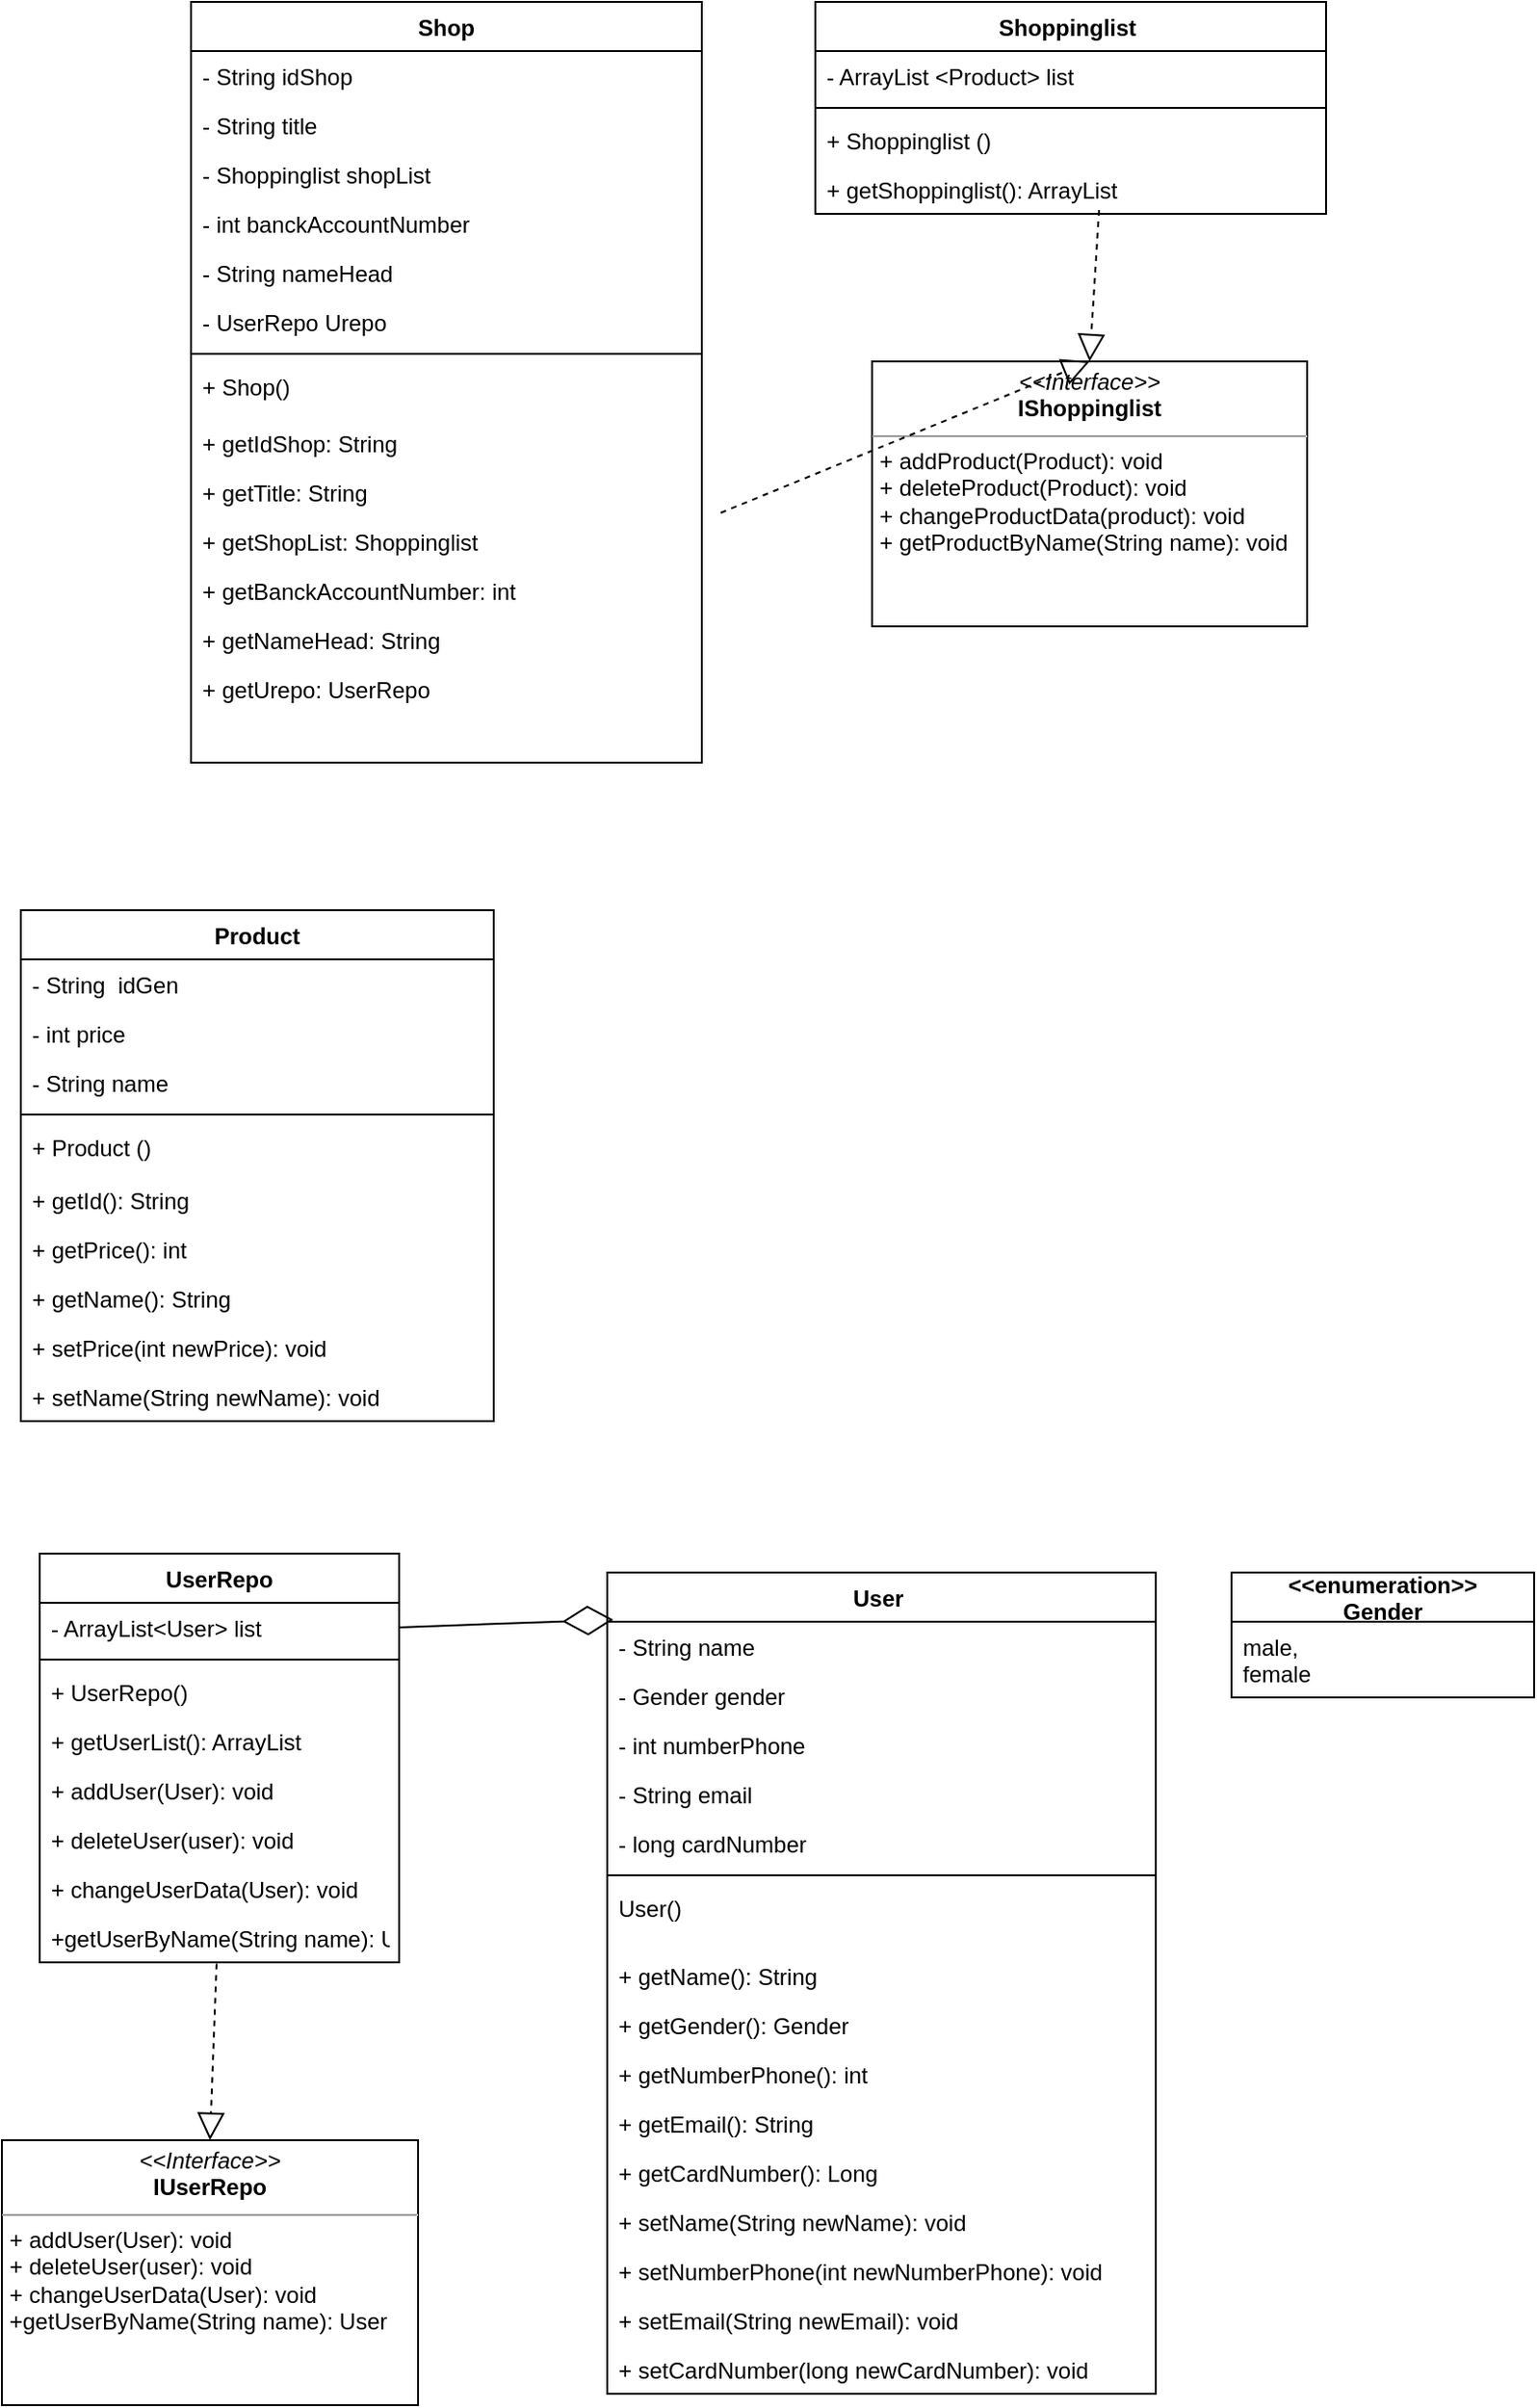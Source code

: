 <mxfile version="20.8.11" type="device"><diagram id="dZuxcjIuFa0xDQR2T8Gv" name="Страница 1"><mxGraphModel dx="1020" dy="1767" grid="1" gridSize="10" guides="0" tooltips="1" connect="1" arrows="1" fold="1" page="1" pageScale="1" pageWidth="827" pageHeight="1169" math="0" shadow="0"><root><mxCell id="0"/><mxCell id="1" parent="0"/><mxCell id="eRBNYgqadwL9loAnBMTg-1" value="Product" style="swimlane;fontStyle=1;align=center;verticalAlign=top;childLayout=stackLayout;horizontal=1;startSize=26;horizontalStack=0;resizeParent=1;resizeParentMax=0;resizeLast=0;collapsible=1;marginBottom=0;" parent="1" vertex="1"><mxGeometry x="250" y="310" width="250" height="270" as="geometry"/></mxCell><mxCell id="eRBNYgqadwL9loAnBMTg-2" value="- String  idGen" style="text;strokeColor=none;fillColor=none;align=left;verticalAlign=top;spacingLeft=4;spacingRight=4;overflow=hidden;rotatable=0;points=[[0,0.5],[1,0.5]];portConstraint=eastwest;" parent="eRBNYgqadwL9loAnBMTg-1" vertex="1"><mxGeometry y="26" width="250" height="26" as="geometry"/></mxCell><mxCell id="eRBNYgqadwL9loAnBMTg-5" value="- int price " style="text;strokeColor=none;fillColor=none;align=left;verticalAlign=top;spacingLeft=4;spacingRight=4;overflow=hidden;rotatable=0;points=[[0,0.5],[1,0.5]];portConstraint=eastwest;" parent="eRBNYgqadwL9loAnBMTg-1" vertex="1"><mxGeometry y="52" width="250" height="26" as="geometry"/></mxCell><mxCell id="eRBNYgqadwL9loAnBMTg-8" value="- String name" style="text;strokeColor=none;fillColor=none;align=left;verticalAlign=top;spacingLeft=4;spacingRight=4;overflow=hidden;rotatable=0;points=[[0,0.5],[1,0.5]];portConstraint=eastwest;" parent="eRBNYgqadwL9loAnBMTg-1" vertex="1"><mxGeometry y="78" width="250" height="26" as="geometry"/></mxCell><mxCell id="eRBNYgqadwL9loAnBMTg-3" value="" style="line;strokeWidth=1;fillColor=none;align=left;verticalAlign=middle;spacingTop=-1;spacingLeft=3;spacingRight=3;rotatable=0;labelPosition=right;points=[];portConstraint=eastwest;strokeColor=inherit;" parent="eRBNYgqadwL9loAnBMTg-1" vertex="1"><mxGeometry y="104" width="250" height="8" as="geometry"/></mxCell><mxCell id="eRBNYgqadwL9loAnBMTg-4" value="+ Product ()&#10; " style="text;strokeColor=none;fillColor=none;align=left;verticalAlign=top;spacingLeft=4;spacingRight=4;overflow=hidden;rotatable=0;points=[[0,0.5],[1,0.5]];portConstraint=eastwest;" parent="eRBNYgqadwL9loAnBMTg-1" vertex="1"><mxGeometry y="112" width="250" height="28" as="geometry"/></mxCell><mxCell id="eRBNYgqadwL9loAnBMTg-7" value="+ getId(): String  " style="text;strokeColor=none;fillColor=none;align=left;verticalAlign=top;spacingLeft=4;spacingRight=4;overflow=hidden;rotatable=0;points=[[0,0.5],[1,0.5]];portConstraint=eastwest;" parent="eRBNYgqadwL9loAnBMTg-1" vertex="1"><mxGeometry y="140" width="250" height="26" as="geometry"/></mxCell><mxCell id="eRBNYgqadwL9loAnBMTg-6" value="+ getPrice(): int  " style="text;strokeColor=none;fillColor=none;align=left;verticalAlign=top;spacingLeft=4;spacingRight=4;overflow=hidden;rotatable=0;points=[[0,0.5],[1,0.5]];portConstraint=eastwest;" parent="eRBNYgqadwL9loAnBMTg-1" vertex="1"><mxGeometry y="166" width="250" height="26" as="geometry"/></mxCell><mxCell id="eRBNYgqadwL9loAnBMTg-9" value="+ getName(): String " style="text;strokeColor=none;fillColor=none;align=left;verticalAlign=top;spacingLeft=4;spacingRight=4;overflow=hidden;rotatable=0;points=[[0,0.5],[1,0.5]];portConstraint=eastwest;" parent="eRBNYgqadwL9loAnBMTg-1" vertex="1"><mxGeometry y="192" width="250" height="26" as="geometry"/></mxCell><mxCell id="JYxtGgaPvLkRdCj8b7Ym-37" value="+ setPrice(int newPrice): void   " style="text;strokeColor=none;fillColor=none;align=left;verticalAlign=top;spacingLeft=4;spacingRight=4;overflow=hidden;rotatable=0;points=[[0,0.5],[1,0.5]];portConstraint=eastwest;" parent="eRBNYgqadwL9loAnBMTg-1" vertex="1"><mxGeometry y="218" width="250" height="26" as="geometry"/></mxCell><mxCell id="JYxtGgaPvLkRdCj8b7Ym-35" value="+ setName(String newName): void " style="text;strokeColor=none;fillColor=none;align=left;verticalAlign=top;spacingLeft=4;spacingRight=4;overflow=hidden;rotatable=0;points=[[0,0.5],[1,0.5]];portConstraint=eastwest;" parent="eRBNYgqadwL9loAnBMTg-1" vertex="1"><mxGeometry y="244" width="250" height="26" as="geometry"/></mxCell><mxCell id="eRBNYgqadwL9loAnBMTg-10" value="User " style="swimlane;fontStyle=1;align=center;verticalAlign=top;childLayout=stackLayout;horizontal=1;startSize=26;horizontalStack=0;resizeParent=1;resizeParentMax=0;resizeLast=0;collapsible=1;marginBottom=0;" parent="1" vertex="1"><mxGeometry x="560" y="660" width="290" height="434" as="geometry"/></mxCell><mxCell id="eRBNYgqadwL9loAnBMTg-11" value="- String name" style="text;strokeColor=none;fillColor=none;align=left;verticalAlign=top;spacingLeft=4;spacingRight=4;overflow=hidden;rotatable=0;points=[[0,0.5],[1,0.5]];portConstraint=eastwest;" parent="eRBNYgqadwL9loAnBMTg-10" vertex="1"><mxGeometry y="26" width="290" height="26" as="geometry"/></mxCell><mxCell id="eRBNYgqadwL9loAnBMTg-18" value="- Gender gender  " style="text;strokeColor=none;fillColor=none;align=left;verticalAlign=top;spacingLeft=4;spacingRight=4;overflow=hidden;rotatable=0;points=[[0,0.5],[1,0.5]];portConstraint=eastwest;" parent="eRBNYgqadwL9loAnBMTg-10" vertex="1"><mxGeometry y="52" width="290" height="26" as="geometry"/></mxCell><mxCell id="eRBNYgqadwL9loAnBMTg-16" value="- int numberPhone" style="text;strokeColor=none;fillColor=none;align=left;verticalAlign=top;spacingLeft=4;spacingRight=4;overflow=hidden;rotatable=0;points=[[0,0.5],[1,0.5]];portConstraint=eastwest;" parent="eRBNYgqadwL9loAnBMTg-10" vertex="1"><mxGeometry y="78" width="290" height="26" as="geometry"/></mxCell><mxCell id="eRBNYgqadwL9loAnBMTg-15" value="- String email" style="text;strokeColor=none;fillColor=none;align=left;verticalAlign=top;spacingLeft=4;spacingRight=4;overflow=hidden;rotatable=0;points=[[0,0.5],[1,0.5]];portConstraint=eastwest;" parent="eRBNYgqadwL9loAnBMTg-10" vertex="1"><mxGeometry y="104" width="290" height="26" as="geometry"/></mxCell><mxCell id="eRBNYgqadwL9loAnBMTg-14" value="- long cardNumber" style="text;strokeColor=none;fillColor=none;align=left;verticalAlign=top;spacingLeft=4;spacingRight=4;overflow=hidden;rotatable=0;points=[[0,0.5],[1,0.5]];portConstraint=eastwest;" parent="eRBNYgqadwL9loAnBMTg-10" vertex="1"><mxGeometry y="130" width="290" height="26" as="geometry"/></mxCell><mxCell id="eRBNYgqadwL9loAnBMTg-12" value="" style="line;strokeWidth=1;fillColor=none;align=left;verticalAlign=middle;spacingTop=-1;spacingLeft=3;spacingRight=3;rotatable=0;labelPosition=right;points=[];portConstraint=eastwest;strokeColor=inherit;" parent="eRBNYgqadwL9loAnBMTg-10" vertex="1"><mxGeometry y="156" width="290" height="8" as="geometry"/></mxCell><mxCell id="JYxtGgaPvLkRdCj8b7Ym-2" value="User()&#10; &#10; " style="text;strokeColor=none;fillColor=none;align=left;verticalAlign=top;spacingLeft=4;spacingRight=4;overflow=hidden;rotatable=0;points=[[0,0.5],[1,0.5]];portConstraint=eastwest;" parent="eRBNYgqadwL9loAnBMTg-10" vertex="1"><mxGeometry y="164" width="290" height="36" as="geometry"/></mxCell><mxCell id="eRBNYgqadwL9loAnBMTg-13" value="+ getName(): String " style="text;strokeColor=none;fillColor=none;align=left;verticalAlign=top;spacingLeft=4;spacingRight=4;overflow=hidden;rotatable=0;points=[[0,0.5],[1,0.5]];portConstraint=eastwest;" parent="eRBNYgqadwL9loAnBMTg-10" vertex="1"><mxGeometry y="200" width="290" height="26" as="geometry"/></mxCell><mxCell id="eRBNYgqadwL9loAnBMTg-29" value="+ getGender(): Gender" style="text;strokeColor=none;fillColor=none;align=left;verticalAlign=top;spacingLeft=4;spacingRight=4;overflow=hidden;rotatable=0;points=[[0,0.5],[1,0.5]];portConstraint=eastwest;" parent="eRBNYgqadwL9loAnBMTg-10" vertex="1"><mxGeometry y="226" width="290" height="26" as="geometry"/></mxCell><mxCell id="eRBNYgqadwL9loAnBMTg-28" value="+ getNumberPhone(): int" style="text;strokeColor=none;fillColor=none;align=left;verticalAlign=top;spacingLeft=4;spacingRight=4;overflow=hidden;rotatable=0;points=[[0,0.5],[1,0.5]];portConstraint=eastwest;" parent="eRBNYgqadwL9loAnBMTg-10" vertex="1"><mxGeometry y="252" width="290" height="26" as="geometry"/></mxCell><mxCell id="eRBNYgqadwL9loAnBMTg-27" value="+ getEmail(): String" style="text;strokeColor=none;fillColor=none;align=left;verticalAlign=top;spacingLeft=4;spacingRight=4;overflow=hidden;rotatable=0;points=[[0,0.5],[1,0.5]];portConstraint=eastwest;" parent="eRBNYgqadwL9loAnBMTg-10" vertex="1"><mxGeometry y="278" width="290" height="26" as="geometry"/></mxCell><mxCell id="eRBNYgqadwL9loAnBMTg-26" value="+ getCardNumber(): Long" style="text;strokeColor=none;fillColor=none;align=left;verticalAlign=top;spacingLeft=4;spacingRight=4;overflow=hidden;rotatable=0;points=[[0,0.5],[1,0.5]];portConstraint=eastwest;" parent="eRBNYgqadwL9loAnBMTg-10" vertex="1"><mxGeometry y="304" width="290" height="26" as="geometry"/></mxCell><mxCell id="JYxtGgaPvLkRdCj8b7Ym-16" value="+ setName(String newName): void " style="text;strokeColor=none;fillColor=none;align=left;verticalAlign=top;spacingLeft=4;spacingRight=4;overflow=hidden;rotatable=0;points=[[0,0.5],[1,0.5]];portConstraint=eastwest;" parent="eRBNYgqadwL9loAnBMTg-10" vertex="1"><mxGeometry y="330" width="290" height="26" as="geometry"/></mxCell><mxCell id="JYxtGgaPvLkRdCj8b7Ym-17" value="+ setNumberPhone(int newNumberPhone): void" style="text;strokeColor=none;fillColor=none;align=left;verticalAlign=top;spacingLeft=4;spacingRight=4;overflow=hidden;rotatable=0;points=[[0,0.5],[1,0.5]];portConstraint=eastwest;" parent="eRBNYgqadwL9loAnBMTg-10" vertex="1"><mxGeometry y="356" width="290" height="26" as="geometry"/></mxCell><mxCell id="JYxtGgaPvLkRdCj8b7Ym-18" value="+ setEmail(String newEmail): void" style="text;strokeColor=none;fillColor=none;align=left;verticalAlign=top;spacingLeft=4;spacingRight=4;overflow=hidden;rotatable=0;points=[[0,0.5],[1,0.5]];portConstraint=eastwest;" parent="eRBNYgqadwL9loAnBMTg-10" vertex="1"><mxGeometry y="382" width="290" height="26" as="geometry"/></mxCell><mxCell id="JYxtGgaPvLkRdCj8b7Ym-19" value="+ setCardNumber(long newCardNumber): void" style="text;strokeColor=none;fillColor=none;align=left;verticalAlign=top;spacingLeft=4;spacingRight=4;overflow=hidden;rotatable=0;points=[[0,0.5],[1,0.5]];portConstraint=eastwest;" parent="eRBNYgqadwL9loAnBMTg-10" vertex="1"><mxGeometry y="408" width="290" height="26" as="geometry"/></mxCell><mxCell id="eRBNYgqadwL9loAnBMTg-19" value="&lt;&lt;enumeration&gt;&gt;&#10;Gender" style="swimlane;fontStyle=1;align=center;verticalAlign=middle;childLayout=stackLayout;horizontal=1;startSize=26;horizontalStack=0;resizeParent=1;resizeParentMax=0;resizeLast=0;collapsible=1;marginBottom=0;" parent="1" vertex="1"><mxGeometry x="890" y="660" width="160" height="66" as="geometry"/></mxCell><mxCell id="eRBNYgqadwL9loAnBMTg-20" value="male,&#10;female" style="text;strokeColor=none;fillColor=none;align=left;verticalAlign=top;spacingLeft=4;spacingRight=4;overflow=hidden;rotatable=0;points=[[0,0.5],[1,0.5]];portConstraint=eastwest;" parent="eRBNYgqadwL9loAnBMTg-19" vertex="1"><mxGeometry y="26" width="160" height="40" as="geometry"/></mxCell><mxCell id="ddrdwIzDfSGzueLS6Z7f-1" value="Shop" style="swimlane;fontStyle=1;align=center;verticalAlign=top;childLayout=stackLayout;horizontal=1;startSize=26;horizontalStack=0;resizeParent=1;resizeParentMax=0;resizeLast=0;collapsible=1;marginBottom=0;" parent="1" vertex="1"><mxGeometry x="340" y="-170" width="270" height="402" as="geometry"/></mxCell><mxCell id="ddrdwIzDfSGzueLS6Z7f-2" value="- String idShop " style="text;strokeColor=none;fillColor=none;align=left;verticalAlign=top;spacingLeft=4;spacingRight=4;overflow=hidden;rotatable=0;points=[[0,0.5],[1,0.5]];portConstraint=eastwest;" parent="ddrdwIzDfSGzueLS6Z7f-1" vertex="1"><mxGeometry y="26" width="270" height="26" as="geometry"/></mxCell><mxCell id="ddrdwIzDfSGzueLS6Z7f-8" value="- String title" style="text;strokeColor=none;fillColor=none;align=left;verticalAlign=top;spacingLeft=4;spacingRight=4;overflow=hidden;rotatable=0;points=[[0,0.5],[1,0.5]];portConstraint=eastwest;" parent="ddrdwIzDfSGzueLS6Z7f-1" vertex="1"><mxGeometry y="52" width="270" height="26" as="geometry"/></mxCell><mxCell id="ddrdwIzDfSGzueLS6Z7f-7" value="- Shoppinglist shopList " style="text;strokeColor=none;fillColor=none;align=left;verticalAlign=top;spacingLeft=4;spacingRight=4;overflow=hidden;rotatable=0;points=[[0,0.5],[1,0.5]];portConstraint=eastwest;" parent="ddrdwIzDfSGzueLS6Z7f-1" vertex="1"><mxGeometry y="78" width="270" height="26" as="geometry"/></mxCell><mxCell id="ddrdwIzDfSGzueLS6Z7f-5" value="- int banckAccountNumber" style="text;strokeColor=none;fillColor=none;align=left;verticalAlign=top;spacingLeft=4;spacingRight=4;overflow=hidden;rotatable=0;points=[[0,0.5],[1,0.5]];portConstraint=eastwest;" parent="ddrdwIzDfSGzueLS6Z7f-1" vertex="1"><mxGeometry y="104" width="270" height="26" as="geometry"/></mxCell><mxCell id="ddrdwIzDfSGzueLS6Z7f-11" value="- String nameHead" style="text;strokeColor=none;fillColor=none;align=left;verticalAlign=top;spacingLeft=4;spacingRight=4;overflow=hidden;rotatable=0;points=[[0,0.5],[1,0.5]];portConstraint=eastwest;" parent="ddrdwIzDfSGzueLS6Z7f-1" vertex="1"><mxGeometry y="130" width="270" height="26" as="geometry"/></mxCell><mxCell id="JYxtGgaPvLkRdCj8b7Ym-5" value="- UserRepo Urepo" style="text;strokeColor=none;fillColor=none;align=left;verticalAlign=top;spacingLeft=4;spacingRight=4;overflow=hidden;rotatable=0;points=[[0,0.5],[1,0.5]];portConstraint=eastwest;" parent="ddrdwIzDfSGzueLS6Z7f-1" vertex="1"><mxGeometry y="156" width="270" height="26" as="geometry"/></mxCell><mxCell id="ddrdwIzDfSGzueLS6Z7f-3" value="" style="line;strokeWidth=1;fillColor=none;align=left;verticalAlign=middle;spacingTop=-1;spacingLeft=3;spacingRight=3;rotatable=0;labelPosition=right;points=[];portConstraint=eastwest;strokeColor=inherit;" parent="ddrdwIzDfSGzueLS6Z7f-1" vertex="1"><mxGeometry y="182" width="270" height="8" as="geometry"/></mxCell><mxCell id="JYxtGgaPvLkRdCj8b7Ym-1" value="+ Shop()&#10;" style="text;strokeColor=none;fillColor=none;align=left;verticalAlign=top;spacingLeft=4;spacingRight=4;overflow=hidden;rotatable=0;points=[[0,0.5],[1,0.5]];portConstraint=eastwest;" parent="ddrdwIzDfSGzueLS6Z7f-1" vertex="1"><mxGeometry y="190" width="270" height="30" as="geometry"/></mxCell><mxCell id="ddrdwIzDfSGzueLS6Z7f-4" value="+ getIdShop: String" style="text;strokeColor=none;fillColor=none;align=left;verticalAlign=top;spacingLeft=4;spacingRight=4;overflow=hidden;rotatable=0;points=[[0,0.5],[1,0.5]];portConstraint=eastwest;" parent="ddrdwIzDfSGzueLS6Z7f-1" vertex="1"><mxGeometry y="220" width="270" height="26" as="geometry"/></mxCell><mxCell id="ddrdwIzDfSGzueLS6Z7f-17" value="+ getTitle: String " style="text;strokeColor=none;fillColor=none;align=left;verticalAlign=top;spacingLeft=4;spacingRight=4;overflow=hidden;rotatable=0;points=[[0,0.5],[1,0.5]];portConstraint=eastwest;" parent="ddrdwIzDfSGzueLS6Z7f-1" vertex="1"><mxGeometry y="246" width="270" height="26" as="geometry"/></mxCell><mxCell id="ddrdwIzDfSGzueLS6Z7f-16" value="+ getShopList: Shoppinglist &#10; " style="text;strokeColor=none;fillColor=none;align=left;verticalAlign=top;spacingLeft=4;spacingRight=4;overflow=hidden;rotatable=0;points=[[0,0.5],[1,0.5]];portConstraint=eastwest;" parent="ddrdwIzDfSGzueLS6Z7f-1" vertex="1"><mxGeometry y="272" width="270" height="26" as="geometry"/></mxCell><mxCell id="ddrdwIzDfSGzueLS6Z7f-15" value="+ getBanckAccountNumber: int " style="text;strokeColor=none;fillColor=none;align=left;verticalAlign=top;spacingLeft=4;spacingRight=4;overflow=hidden;rotatable=0;points=[[0,0.5],[1,0.5]];portConstraint=eastwest;" parent="ddrdwIzDfSGzueLS6Z7f-1" vertex="1"><mxGeometry y="298" width="270" height="26" as="geometry"/></mxCell><mxCell id="ddrdwIzDfSGzueLS6Z7f-14" value="+ getNameHead: String" style="text;strokeColor=none;fillColor=none;align=left;verticalAlign=top;spacingLeft=4;spacingRight=4;overflow=hidden;rotatable=0;points=[[0,0.5],[1,0.5]];portConstraint=eastwest;" parent="ddrdwIzDfSGzueLS6Z7f-1" vertex="1"><mxGeometry y="324" width="270" height="26" as="geometry"/></mxCell><mxCell id="ddrdwIzDfSGzueLS6Z7f-13" value="+ getUrepo: UserRepo " style="text;strokeColor=none;fillColor=none;align=left;verticalAlign=top;spacingLeft=4;spacingRight=4;overflow=hidden;rotatable=0;points=[[0,0.5],[1,0.5]];portConstraint=eastwest;" parent="ddrdwIzDfSGzueLS6Z7f-1" vertex="1"><mxGeometry y="350" width="270" height="26" as="geometry"/></mxCell><mxCell id="ddrdwIzDfSGzueLS6Z7f-12" style="text;strokeColor=none;fillColor=none;align=left;verticalAlign=top;spacingLeft=4;spacingRight=4;overflow=hidden;rotatable=0;points=[[0,0.5],[1,0.5]];portConstraint=eastwest;" parent="ddrdwIzDfSGzueLS6Z7f-1" vertex="1"><mxGeometry y="376" width="270" height="26" as="geometry"/></mxCell><mxCell id="ddrdwIzDfSGzueLS6Z7f-18" value="Shoppinglist " style="swimlane;fontStyle=1;align=center;verticalAlign=top;childLayout=stackLayout;horizontal=1;startSize=26;horizontalStack=0;resizeParent=1;resizeParentMax=0;resizeLast=0;collapsible=1;marginBottom=0;" parent="1" vertex="1"><mxGeometry x="670" y="-170" width="270" height="112" as="geometry"/></mxCell><mxCell id="ddrdwIzDfSGzueLS6Z7f-19" value="- ArrayList &lt;Product&gt; list" style="text;strokeColor=none;fillColor=none;align=left;verticalAlign=top;spacingLeft=4;spacingRight=4;overflow=hidden;rotatable=0;points=[[0,0.5],[1,0.5]];portConstraint=eastwest;" parent="ddrdwIzDfSGzueLS6Z7f-18" vertex="1"><mxGeometry y="26" width="270" height="26" as="geometry"/></mxCell><mxCell id="ddrdwIzDfSGzueLS6Z7f-20" value="" style="line;strokeWidth=1;fillColor=none;align=left;verticalAlign=middle;spacingTop=-1;spacingLeft=3;spacingRight=3;rotatable=0;labelPosition=right;points=[];portConstraint=eastwest;strokeColor=inherit;" parent="ddrdwIzDfSGzueLS6Z7f-18" vertex="1"><mxGeometry y="52" width="270" height="8" as="geometry"/></mxCell><mxCell id="ddrdwIzDfSGzueLS6Z7f-21" value="+ Shoppinglist ()&#10; " style="text;strokeColor=none;fillColor=none;align=left;verticalAlign=top;spacingLeft=4;spacingRight=4;overflow=hidden;rotatable=0;points=[[0,0.5],[1,0.5]];portConstraint=eastwest;" parent="ddrdwIzDfSGzueLS6Z7f-18" vertex="1"><mxGeometry y="60" width="270" height="26" as="geometry"/></mxCell><mxCell id="JYxtGgaPvLkRdCj8b7Ym-4" value="+ getShoppinglist(): ArrayList" style="text;strokeColor=none;fillColor=none;align=left;verticalAlign=top;spacingLeft=4;spacingRight=4;overflow=hidden;rotatable=0;points=[[0,0.5],[1,0.5]];portConstraint=eastwest;" parent="ddrdwIzDfSGzueLS6Z7f-18" vertex="1"><mxGeometry y="86" width="270" height="26" as="geometry"/></mxCell><mxCell id="JYxtGgaPvLkRdCj8b7Ym-6" value="UserRepo" style="swimlane;fontStyle=1;align=center;verticalAlign=top;childLayout=stackLayout;horizontal=1;startSize=26;horizontalStack=0;resizeParent=1;resizeParentMax=0;resizeLast=0;collapsible=1;marginBottom=0;" parent="1" vertex="1"><mxGeometry x="260" y="650" width="190" height="216" as="geometry"/></mxCell><mxCell id="JYxtGgaPvLkRdCj8b7Ym-7" value="- ArrayList&lt;User&gt; list" style="text;strokeColor=none;fillColor=none;align=left;verticalAlign=top;spacingLeft=4;spacingRight=4;overflow=hidden;rotatable=0;points=[[0,0.5],[1,0.5]];portConstraint=eastwest;" parent="JYxtGgaPvLkRdCj8b7Ym-6" vertex="1"><mxGeometry y="26" width="190" height="26" as="geometry"/></mxCell><mxCell id="JYxtGgaPvLkRdCj8b7Ym-8" value="" style="line;strokeWidth=1;fillColor=none;align=left;verticalAlign=middle;spacingTop=-1;spacingLeft=3;spacingRight=3;rotatable=0;labelPosition=right;points=[];portConstraint=eastwest;strokeColor=inherit;" parent="JYxtGgaPvLkRdCj8b7Ym-6" vertex="1"><mxGeometry y="52" width="190" height="8" as="geometry"/></mxCell><mxCell id="JYxtGgaPvLkRdCj8b7Ym-9" value="+ UserRepo()" style="text;strokeColor=none;fillColor=none;align=left;verticalAlign=top;spacingLeft=4;spacingRight=4;overflow=hidden;rotatable=0;points=[[0,0.5],[1,0.5]];portConstraint=eastwest;" parent="JYxtGgaPvLkRdCj8b7Ym-6" vertex="1"><mxGeometry y="60" width="190" height="26" as="geometry"/></mxCell><mxCell id="JYxtGgaPvLkRdCj8b7Ym-32" value="+ getUserList(): ArrayList" style="text;strokeColor=none;fillColor=none;align=left;verticalAlign=top;spacingLeft=4;spacingRight=4;overflow=hidden;rotatable=0;points=[[0,0.5],[1,0.5]];portConstraint=eastwest;" parent="JYxtGgaPvLkRdCj8b7Ym-6" vertex="1"><mxGeometry y="86" width="190" height="26" as="geometry"/></mxCell><mxCell id="JYxtGgaPvLkRdCj8b7Ym-21" value="+ addUser(User): void " style="text;strokeColor=none;fillColor=none;align=left;verticalAlign=top;spacingLeft=4;spacingRight=4;overflow=hidden;rotatable=0;points=[[0,0.5],[1,0.5]];portConstraint=eastwest;" parent="JYxtGgaPvLkRdCj8b7Ym-6" vertex="1"><mxGeometry y="112" width="190" height="26" as="geometry"/></mxCell><mxCell id="JYxtGgaPvLkRdCj8b7Ym-20" value="+ deleteUser(user): void &#10;" style="text;strokeColor=none;fillColor=none;align=left;verticalAlign=top;spacingLeft=4;spacingRight=4;overflow=hidden;rotatable=0;points=[[0,0.5],[1,0.5]];portConstraint=eastwest;" parent="JYxtGgaPvLkRdCj8b7Ym-6" vertex="1"><mxGeometry y="138" width="190" height="26" as="geometry"/></mxCell><mxCell id="JYxtGgaPvLkRdCj8b7Ym-29" value="+ changeUserData(User): void " style="text;strokeColor=none;fillColor=none;align=left;verticalAlign=top;spacingLeft=4;spacingRight=4;overflow=hidden;rotatable=0;points=[[0,0.5],[1,0.5]];portConstraint=eastwest;" parent="JYxtGgaPvLkRdCj8b7Ym-6" vertex="1"><mxGeometry y="164" width="190" height="26" as="geometry"/></mxCell><mxCell id="JYxtGgaPvLkRdCj8b7Ym-28" value="+getUserByName(String name): User" style="text;strokeColor=none;fillColor=none;align=left;verticalAlign=top;spacingLeft=4;spacingRight=4;overflow=hidden;rotatable=0;points=[[0,0.5],[1,0.5]];portConstraint=eastwest;" parent="JYxtGgaPvLkRdCj8b7Ym-6" vertex="1"><mxGeometry y="190" width="190" height="26" as="geometry"/></mxCell><mxCell id="JYxtGgaPvLkRdCj8b7Ym-11" value="&lt;p style=&quot;margin:0px;margin-top:4px;text-align:center;&quot;&gt;&lt;i&gt;&amp;lt;&amp;lt;Interface&amp;gt;&amp;gt;&lt;/i&gt;&lt;br&gt;&lt;b&gt;IUserRepo&lt;/b&gt;&lt;/p&gt;&lt;hr size=&quot;1&quot;&gt;&lt;p style=&quot;margin:0px;margin-left:4px;&quot;&gt;+ addUser(User): void&amp;nbsp;&lt;/p&gt;&lt;p style=&quot;margin:0px;margin-left:4px;&quot;&gt;+ deleteUser(user): void&amp;nbsp;&lt;/p&gt;&lt;p style=&quot;margin:0px;margin-left:4px;&quot;&gt;+&amp;nbsp;changeUserData(User): void&amp;nbsp;&lt;/p&gt;&lt;p style=&quot;margin:0px;margin-left:4px;&quot;&gt;+getUserByName(String name): User&lt;/p&gt;" style="verticalAlign=top;align=left;overflow=fill;fontSize=12;fontFamily=Helvetica;html=1;" parent="1" vertex="1"><mxGeometry x="240" y="960" width="220" height="140" as="geometry"/></mxCell><mxCell id="JYxtGgaPvLkRdCj8b7Ym-30" value="" style="endArrow=block;dashed=1;endFill=0;endSize=12;html=1;rounded=0;entryX=0.5;entryY=0;entryDx=0;entryDy=0;exitX=0.492;exitY=1.028;exitDx=0;exitDy=0;exitPerimeter=0;" parent="1" source="JYxtGgaPvLkRdCj8b7Ym-28" target="JYxtGgaPvLkRdCj8b7Ym-11" edge="1"><mxGeometry width="160" relative="1" as="geometry"><mxPoint x="510" y="900" as="sourcePoint"/><mxPoint x="670" y="900" as="targetPoint"/></mxGeometry></mxCell><mxCell id="JYxtGgaPvLkRdCj8b7Ym-31" value="" style="endArrow=diamondThin;endFill=0;endSize=24;html=1;rounded=0;exitX=1;exitY=0.5;exitDx=0;exitDy=0;entryX=0.011;entryY=-0.043;entryDx=0;entryDy=0;entryPerimeter=0;" parent="1" source="JYxtGgaPvLkRdCj8b7Ym-7" target="eRBNYgqadwL9loAnBMTg-11" edge="1"><mxGeometry width="160" relative="1" as="geometry"><mxPoint x="500" y="830" as="sourcePoint"/><mxPoint x="660" y="830" as="targetPoint"/></mxGeometry></mxCell><mxCell id="JYxtGgaPvLkRdCj8b7Ym-33" value="&lt;p style=&quot;margin:0px;margin-top:4px;text-align:center;&quot;&gt;&lt;i&gt;&amp;lt;&amp;lt;Interface&amp;gt;&amp;gt;&lt;/i&gt;&lt;br&gt;&lt;b&gt;IShoppinglist&lt;/b&gt;&lt;/p&gt;&lt;hr size=&quot;1&quot;&gt;&lt;p style=&quot;margin:0px;margin-left:4px;&quot;&gt;+ addProduct(Product): void&lt;/p&gt;&lt;p style=&quot;margin:0px;margin-left:4px;&quot;&gt;+ deleteProduct(Product): void&lt;/p&gt;&lt;p style=&quot;margin:0px;margin-left:4px;&quot;&gt;+ changeProductData(product): void&lt;/p&gt;&lt;p style=&quot;margin:0px;margin-left:4px;&quot;&gt;+ getProductByName(String name): void&lt;/p&gt;" style="verticalAlign=top;align=left;overflow=fill;fontSize=12;fontFamily=Helvetica;html=1;" parent="1" vertex="1"><mxGeometry x="700" y="20" width="230" height="140" as="geometry"/></mxCell><mxCell id="1LlFkEyI3M5Sn_9aOCGZ-1" value="" style="endArrow=block;dashed=1;endFill=0;endSize=12;html=1;rounded=0;entryX=0.5;entryY=0;entryDx=0;entryDy=0;exitX=0.507;exitY=1.042;exitDx=0;exitDy=0;exitPerimeter=0;" edge="1" parent="1" source="JYxtGgaPvLkRdCj8b7Ym-38" target="JYxtGgaPvLkRdCj8b7Ym-33"><mxGeometry width="160" relative="1" as="geometry"><mxPoint x="620" y="100" as="sourcePoint"/><mxPoint x="780" y="100" as="targetPoint"/></mxGeometry></mxCell><mxCell id="1LlFkEyI3M5Sn_9aOCGZ-2" value="" style="endArrow=block;dashed=1;endFill=0;endSize=12;html=1;rounded=0;entryX=0.5;entryY=0;entryDx=0;entryDy=0;" edge="1" parent="1" target="JYxtGgaPvLkRdCj8b7Ym-33"><mxGeometry width="160" relative="1" as="geometry"><mxPoint x="820" y="-60" as="sourcePoint"/><mxPoint x="840" y="-20" as="targetPoint"/></mxGeometry></mxCell></root></mxGraphModel></diagram></mxfile>